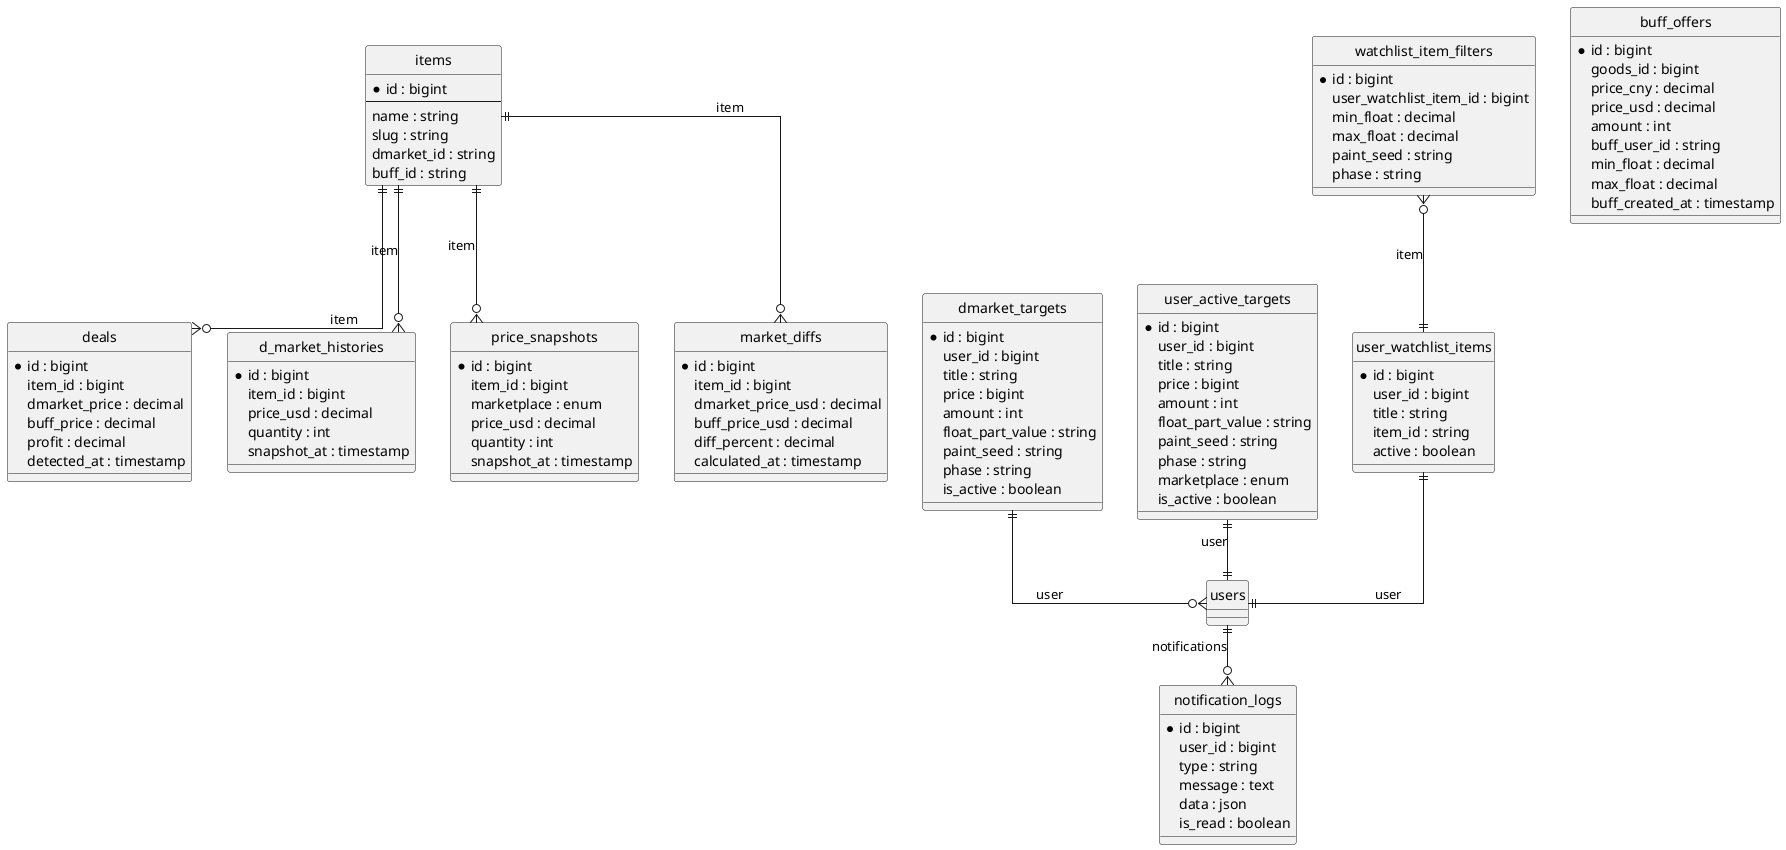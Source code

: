 @startuml
' Database schema for trading bot
' This diagram covers main tables and relations
hide circle
skinparam linetype ortho

entity items {
    *id : bigint
    --
    name : string
    slug : string
    dmarket_id : string
    buff_id : string
}

entity dmarket_targets {
    *id : bigint
    user_id : bigint
    title : string
    price : bigint
    amount : int
    float_part_value : string
    paint_seed : string
    phase : string
    is_active : boolean
}

dmarket_targets ||--o{ users : "user"

entity user_active_targets {
    *id : bigint
    user_id : bigint
    title : string
    price : bigint
    amount : int
    float_part_value : string
    paint_seed : string
    phase : string
    marketplace : enum
    is_active : boolean
}

user_active_targets ||--|| users : "user"

entity user_watchlist_items {
    *id : bigint
    user_id : bigint
    title : string
    item_id : string
    active : boolean
}

user_watchlist_items ||--|| users : "user"

entity watchlist_item_filters {
    *id : bigint
    user_watchlist_item_id : bigint
    min_float : decimal
    max_float : decimal
    paint_seed : string
    phase : string
}

watchlist_item_filters }o--|| user_watchlist_items : "item"

entity buff_offers {
    *id : bigint
    goods_id : bigint
    price_cny : decimal
    price_usd : decimal
    amount : int
    buff_user_id : string
    min_float : decimal
    max_float : decimal
    buff_created_at : timestamp
}

entity deals {
    *id : bigint
    item_id : bigint
    dmarket_price : decimal
    buff_price : decimal
    profit : decimal
    detected_at : timestamp
}

items ||--o{ deals : "item"

entity d_market_histories {
    *id : bigint
    item_id : bigint
    price_usd : decimal
    quantity : int
    snapshot_at : timestamp
}

items ||--o{ d_market_histories : "item"

entity price_snapshots {
    *id : bigint
    item_id : bigint
    marketplace : enum
    price_usd : decimal
    quantity : int
    snapshot_at : timestamp
}

items ||--o{ price_snapshots : "item"

entity market_diffs {
    *id : bigint
    item_id : bigint
    dmarket_price_usd : decimal
    buff_price_usd : decimal
    diff_percent : decimal
    calculated_at : timestamp
}

items ||--o{ market_diffs : "item"

entity notification_logs {
    *id : bigint
    user_id : bigint
    type : string
    message : text
    data : json
    is_read : boolean
}

users ||--o{ notification_logs : "notifications"
@enduml
